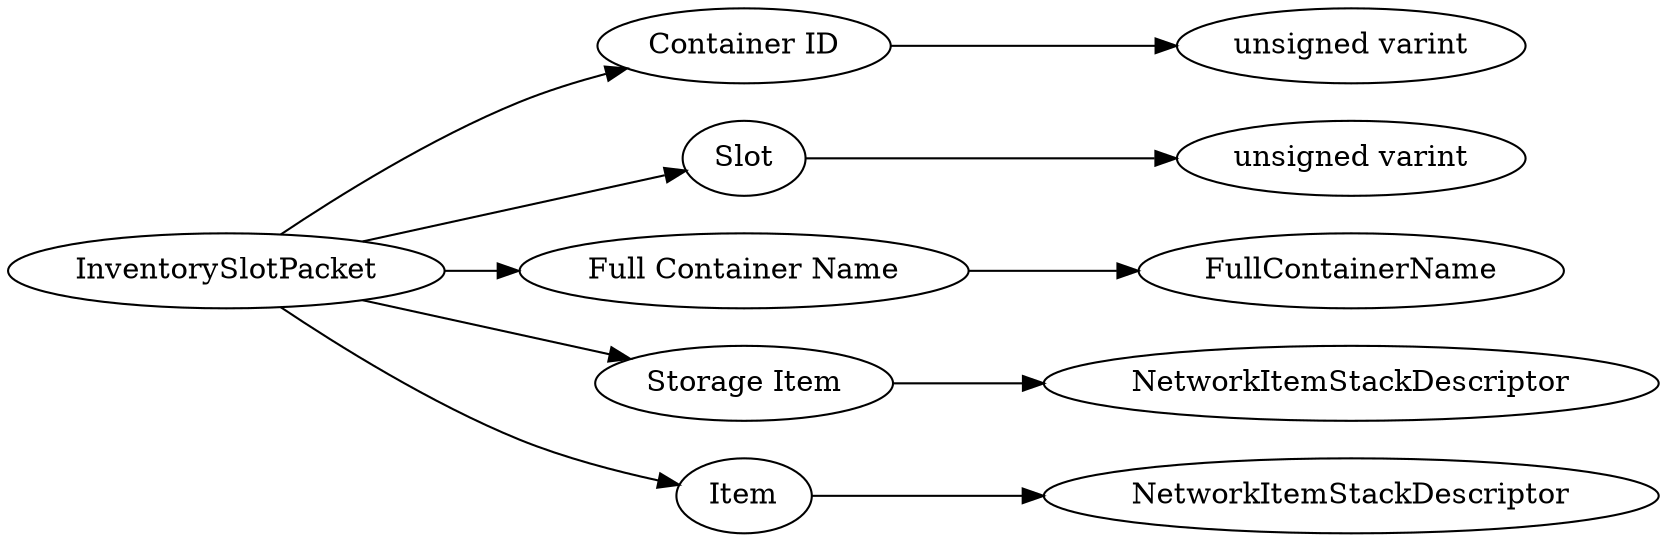 digraph "InventorySlotPacket" {
rankdir = LR
0
0 -> 1
1 -> 2
0 -> 3
3 -> 4
0 -> 5
5 -> 6
0 -> 7
7 -> 8
0 -> 9
9 -> 10

0 [label="InventorySlotPacket",comment="name: \"InventorySlotPacket\", typeName: \"\", id: 0, branchId: 50, recurseId: -1, attributes: 0, notes: \"\""];
1 [label="Container ID",comment="name: \"Container ID\", typeName: \"\", id: 1, branchId: 0, recurseId: -1, attributes: 0, notes: \"\""];
2 [label="unsigned varint",comment="name: \"unsigned varint\", typeName: \"\", id: 2, branchId: 0, recurseId: -1, attributes: 512, notes: \"\""];
3 [label="Slot",comment="name: \"Slot\", typeName: \"\", id: 3, branchId: 0, recurseId: -1, attributes: 0, notes: \"\""];
4 [label="unsigned varint",comment="name: \"unsigned varint\", typeName: \"\", id: 4, branchId: 0, recurseId: -1, attributes: 512, notes: \"\""];
5 [label="Full Container Name",comment="name: \"Full Container Name\", typeName: \"FullContainerName\", id: 5, branchId: 0, recurseId: -1, attributes: 256, notes: \"Used to reference a specific container within a given screen container context\""];
6 [label="FullContainerName",comment="name: \"FullContainerName\", typeName: \"\", id: 6, branchId: 0, recurseId: -1, attributes: 512, notes: \"\""];
7 [label="Storage Item",comment="name: \"Storage Item\", typeName: \"NetworkItemStackDescriptor\", id: 7, branchId: 0, recurseId: -1, attributes: 256, notes: \"Optional storage item to set into. Only the item type is relevant, not any stack information.\""];
8 [label="NetworkItemStackDescriptor",comment="name: \"NetworkItemStackDescriptor\", typeName: \"\", id: 8, branchId: 0, recurseId: -1, attributes: 512, notes: \"\""];
9 [label="Item",comment="name: \"Item\", typeName: \"NetworkItemStackDescriptor\", id: 9, branchId: 0, recurseId: -1, attributes: 256, notes: \"\""];
10 [label="NetworkItemStackDescriptor",comment="name: \"NetworkItemStackDescriptor\", typeName: \"\", id: 10, branchId: 0, recurseId: -1, attributes: 512, notes: \"\""];
{ rank = max;2;4;6;8;10}

}
